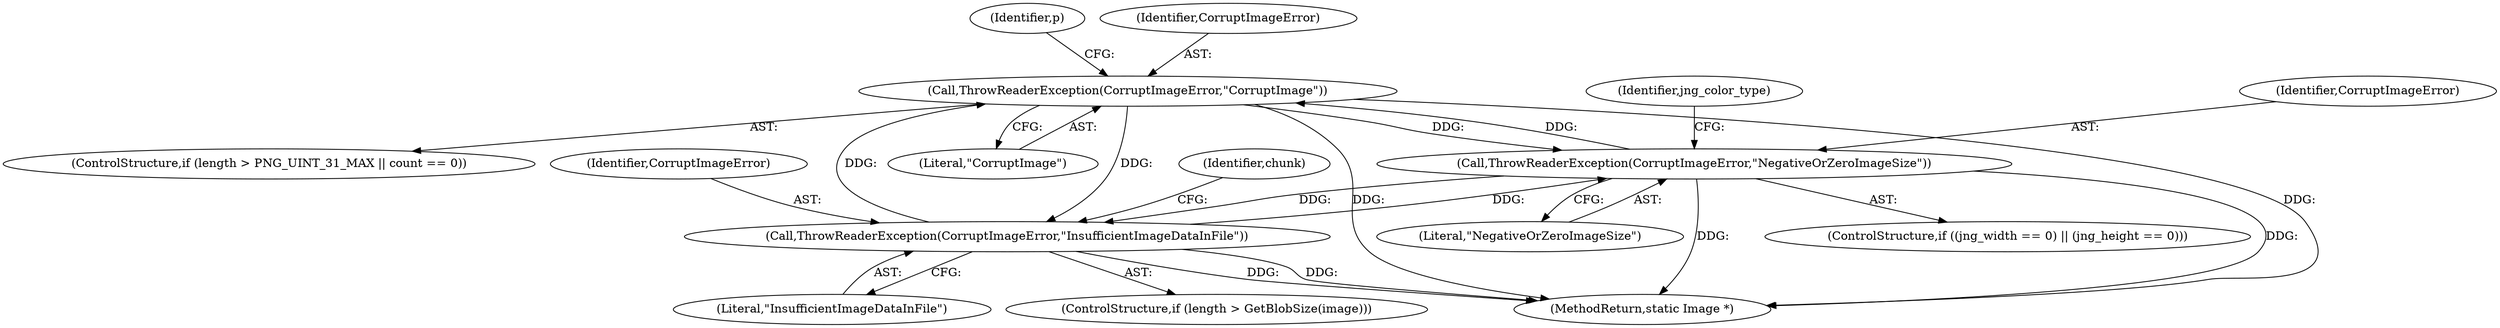 digraph "1_ImageMagick_3320955045e5a2a22c13a04fa9422bb809e75eda@del" {
"1000324" [label="(Call,ThrowReaderException(CorruptImageError,\"CorruptImage\"))"];
"1000475" [label="(Call,ThrowReaderException(CorruptImageError,\"NegativeOrZeroImageSize\"))"];
"1000324" [label="(Call,ThrowReaderException(CorruptImageError,\"CorruptImage\"))"];
"1000345" [label="(Call,ThrowReaderException(CorruptImageError,\"InsufficientImageDataInFile\"))"];
"1000340" [label="(ControlStructure,if (length > GetBlobSize(image)))"];
"1000316" [label="(ControlStructure,if (length > PNG_UINT_31_MAX || count == 0))"];
"1000479" [label="(Identifier,jng_color_type)"];
"1000477" [label="(Literal,\"NegativeOrZeroImageSize\")"];
"1000346" [label="(Identifier,CorruptImageError)"];
"1000349" [label="(Identifier,chunk)"];
"1000328" [label="(Identifier,p)"];
"1000324" [label="(Call,ThrowReaderException(CorruptImageError,\"CorruptImage\"))"];
"1000476" [label="(Identifier,CorruptImageError)"];
"1000345" [label="(Call,ThrowReaderException(CorruptImageError,\"InsufficientImageDataInFile\"))"];
"1000326" [label="(Literal,\"CorruptImage\")"];
"1000347" [label="(Literal,\"InsufficientImageDataInFile\")"];
"1002175" [label="(MethodReturn,static Image *)"];
"1000475" [label="(Call,ThrowReaderException(CorruptImageError,\"NegativeOrZeroImageSize\"))"];
"1000467" [label="(ControlStructure,if ((jng_width == 0) || (jng_height == 0)))"];
"1000325" [label="(Identifier,CorruptImageError)"];
"1000324" -> "1000316"  [label="AST: "];
"1000324" -> "1000326"  [label="CFG: "];
"1000325" -> "1000324"  [label="AST: "];
"1000326" -> "1000324"  [label="AST: "];
"1000328" -> "1000324"  [label="CFG: "];
"1000324" -> "1002175"  [label="DDG: "];
"1000324" -> "1002175"  [label="DDG: "];
"1000475" -> "1000324"  [label="DDG: "];
"1000345" -> "1000324"  [label="DDG: "];
"1000324" -> "1000345"  [label="DDG: "];
"1000324" -> "1000475"  [label="DDG: "];
"1000475" -> "1000467"  [label="AST: "];
"1000475" -> "1000477"  [label="CFG: "];
"1000476" -> "1000475"  [label="AST: "];
"1000477" -> "1000475"  [label="AST: "];
"1000479" -> "1000475"  [label="CFG: "];
"1000475" -> "1002175"  [label="DDG: "];
"1000475" -> "1002175"  [label="DDG: "];
"1000475" -> "1000345"  [label="DDG: "];
"1000345" -> "1000475"  [label="DDG: "];
"1000345" -> "1000340"  [label="AST: "];
"1000345" -> "1000347"  [label="CFG: "];
"1000346" -> "1000345"  [label="AST: "];
"1000347" -> "1000345"  [label="AST: "];
"1000349" -> "1000345"  [label="CFG: "];
"1000345" -> "1002175"  [label="DDG: "];
"1000345" -> "1002175"  [label="DDG: "];
}
